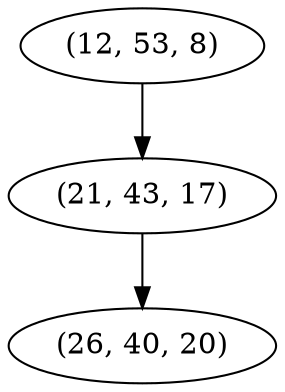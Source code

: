 digraph tree {
    "(12, 53, 8)";
    "(21, 43, 17)";
    "(26, 40, 20)";
    "(12, 53, 8)" -> "(21, 43, 17)";
    "(21, 43, 17)" -> "(26, 40, 20)";
}
